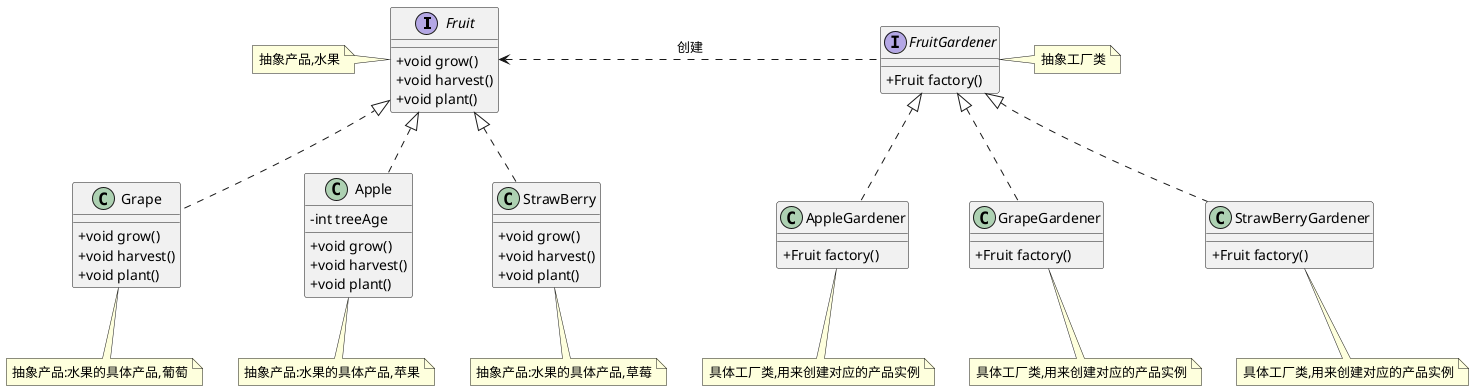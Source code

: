 @startuml


skinparam classAttributeIconSize 0

interface Fruit{
	+void grow()
	+void harvest()
	+void plant()
}
note left  of Fruit: 抽象产品,水果

class Grape implements Fruit{
     +void grow()
 	+void harvest()
 	+void plant()
 }
note bottom  of Grape: 抽象产品:水果的具体产品,葡萄

 class Apple implements Fruit{
    -int treeAge
    +void grow()
 	+void harvest()
 	+void plant()
 }
note bottom  of Apple: 抽象产品:水果的具体产品,苹果

 class StrawBerry implements Fruit{
     +void grow()
 	+void harvest()
 	+void plant()
 }
note bottom  of StrawBerry: 抽象产品:水果的具体产品,草莓

interface FruitGardener{
   +Fruit factory()
 }
note right : 抽象工厂类

Fruit <. FruitGardener:创建

class AppleGardener implements FruitGardener{
+Fruit factory()
}
note bottom of AppleGardener : 具体工厂类,用来创建对应的产品实例

class GrapeGardener implements FruitGardener{
+Fruit factory()
}
note bottom of GrapeGardener : 具体工厂类,用来创建对应的产品实例

class StrawBerryGardener implements FruitGardener{
+Fruit factory()
}
note bottom of StrawBerryGardener : 具体工厂类,用来创建对应的产品实例

@enduml